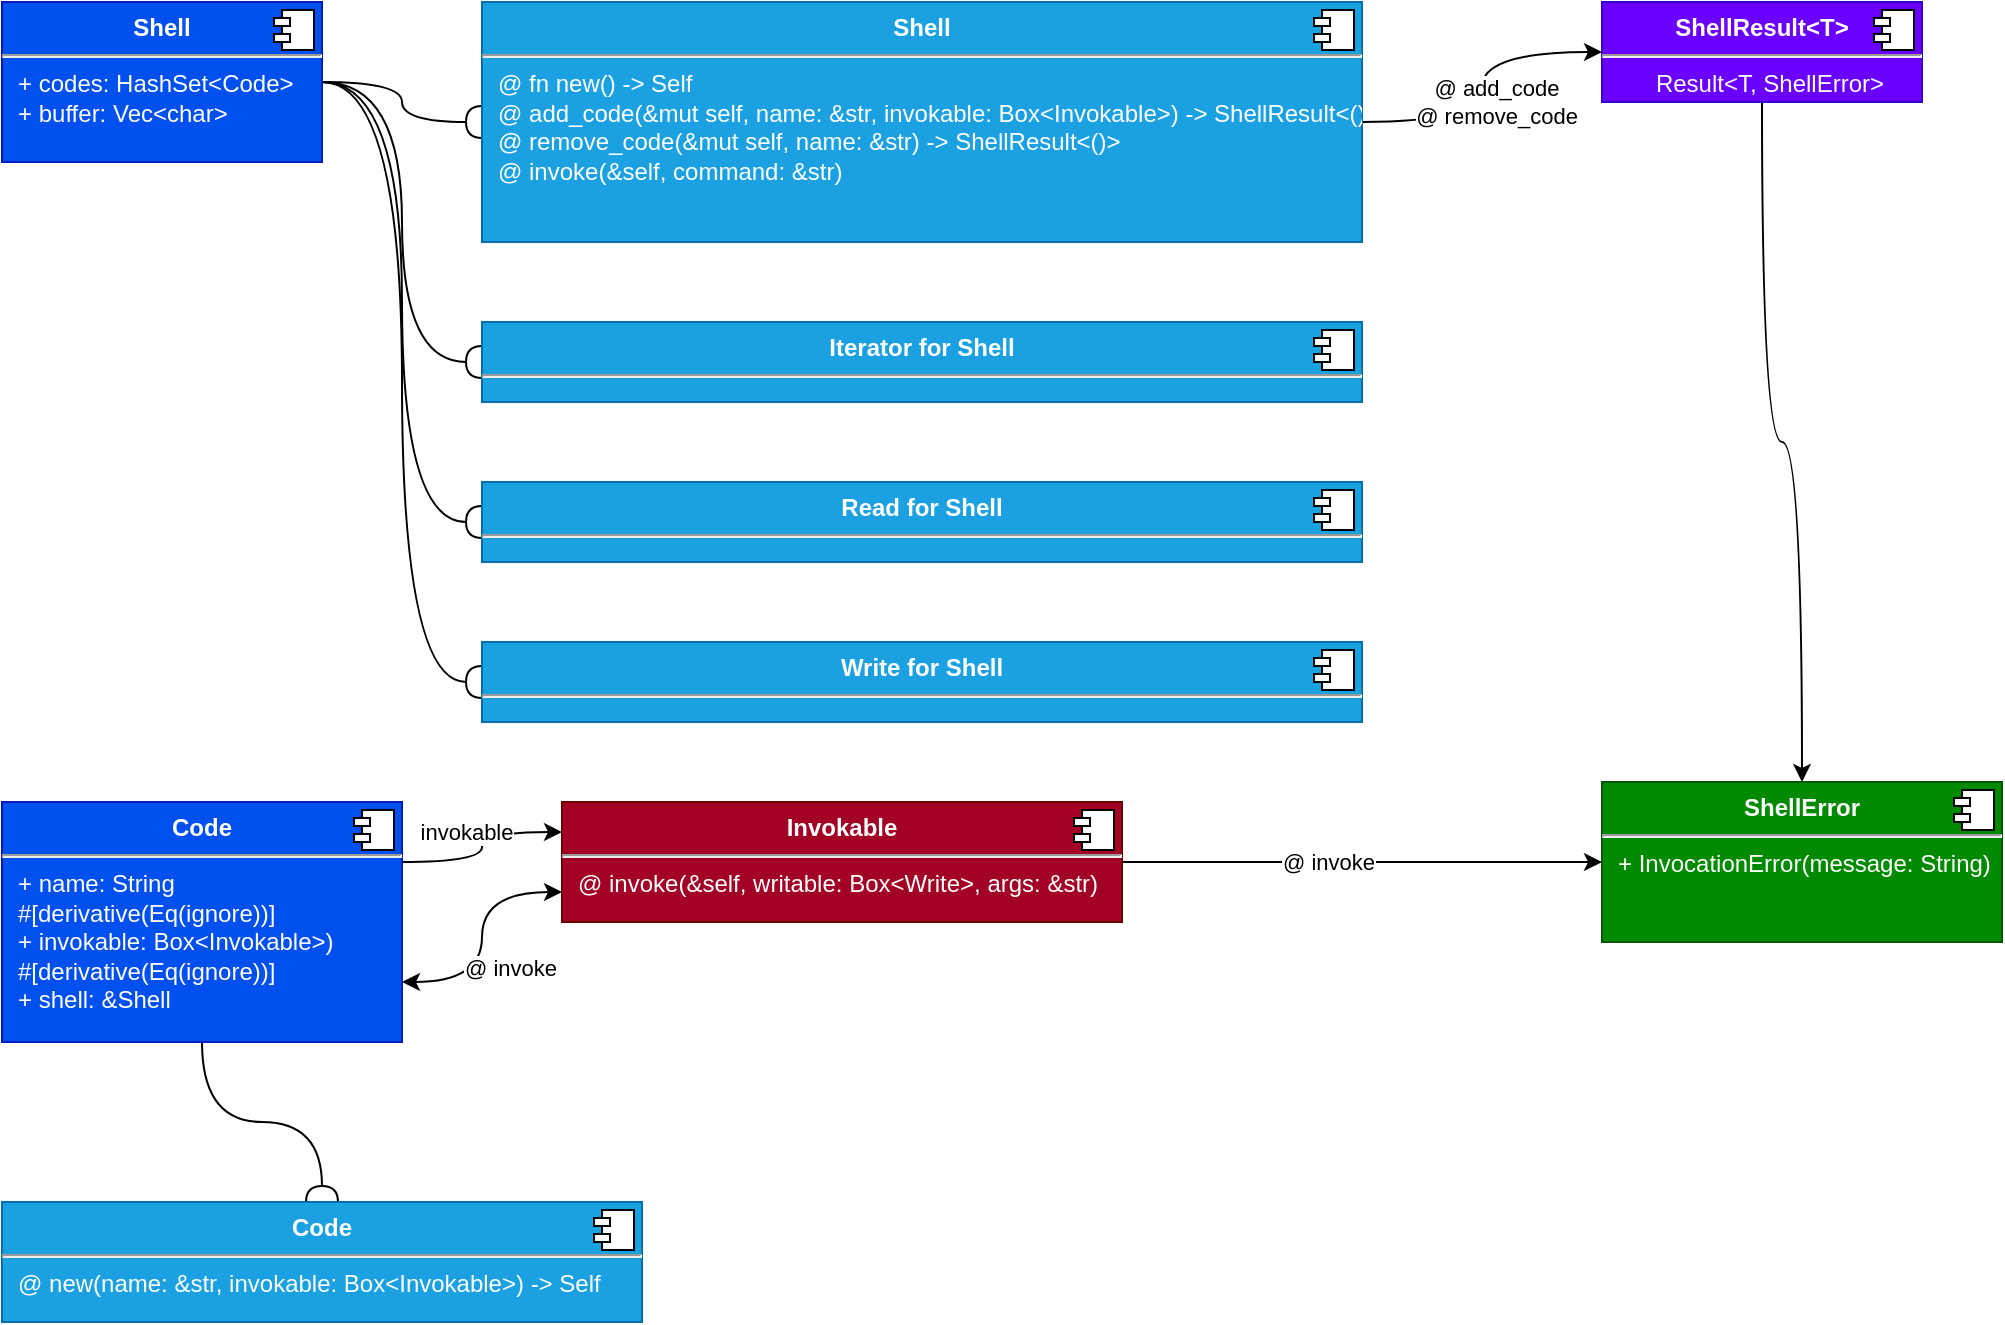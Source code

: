 <mxfile version="13.2.1" type="device"><diagram id="bq3d0rA2AJhD095M2U3_" name="crate"><mxGraphModel dx="890" dy="567" grid="1" gridSize="10" guides="1" tooltips="1" connect="1" arrows="1" fold="1" page="1" pageScale="1" pageWidth="850" pageHeight="1100" math="0" shadow="0"><root><mxCell id="0"/><mxCell id="1" parent="0"/><mxCell id="JnAcNnQnCiKANsKXuNxs-10" style="edgeStyle=orthogonalEdgeStyle;curved=1;orthogonalLoop=1;jettySize=auto;html=1;exitX=0;exitY=0.75;exitDx=0;exitDy=0;entryX=1;entryY=0.75;entryDx=0;entryDy=0;startArrow=classic;startFill=1;" edge="1" parent="1" source="JnAcNnQnCiKANsKXuNxs-1" target="JnAcNnQnCiKANsKXuNxs-3"><mxGeometry relative="1" as="geometry"/></mxCell><mxCell id="JnAcNnQnCiKANsKXuNxs-11" value="@ invoke" style="edgeLabel;html=1;align=center;verticalAlign=middle;resizable=0;points=[];" vertex="1" connectable="0" parent="JnAcNnQnCiKANsKXuNxs-10"><mxGeometry x="0.278" relative="1" as="geometry"><mxPoint x="13.5" y="-2.5" as="offset"/></mxGeometry></mxCell><mxCell id="JnAcNnQnCiKANsKXuNxs-39" style="edgeStyle=orthogonalEdgeStyle;curved=1;orthogonalLoop=1;jettySize=auto;html=1;entryX=0;entryY=0.5;entryDx=0;entryDy=0;startArrow=none;startFill=0;endArrow=classic;endFill=1;" edge="1" parent="1" source="JnAcNnQnCiKANsKXuNxs-1" target="JnAcNnQnCiKANsKXuNxs-36"><mxGeometry relative="1" as="geometry"/></mxCell><mxCell id="JnAcNnQnCiKANsKXuNxs-40" value="@ invoke" style="edgeLabel;html=1;align=center;verticalAlign=middle;resizable=0;points=[];" vertex="1" connectable="0" parent="JnAcNnQnCiKANsKXuNxs-39"><mxGeometry x="-0.283" y="-1" relative="1" as="geometry"><mxPoint x="17" y="-1" as="offset"/></mxGeometry></mxCell><mxCell id="JnAcNnQnCiKANsKXuNxs-1" value="&lt;p style=&quot;margin: 0px ; margin-top: 6px ; text-align: center&quot;&gt;&lt;b&gt;Invokable&lt;/b&gt;&lt;/p&gt;&lt;hr&gt;&lt;p style=&quot;margin: 0px ; margin-left: 8px&quot;&gt;@ invoke(&amp;amp;self, writable: Box&amp;lt;Write&amp;gt;, args: &amp;amp;str)&lt;br&gt;&lt;/p&gt;" style="align=left;overflow=fill;html=1;dropTarget=0;fillColor=#a20025;strokeColor=#6F0000;fontColor=#ffffff;" vertex="1" parent="1"><mxGeometry x="320" y="440" width="280" height="60" as="geometry"/></mxCell><mxCell id="JnAcNnQnCiKANsKXuNxs-2" value="" style="shape=component;jettyWidth=8;jettyHeight=4;" vertex="1" parent="JnAcNnQnCiKANsKXuNxs-1"><mxGeometry x="1" width="20" height="20" relative="1" as="geometry"><mxPoint x="-24" y="4" as="offset"/></mxGeometry></mxCell><mxCell id="JnAcNnQnCiKANsKXuNxs-5" style="edgeStyle=orthogonalEdgeStyle;orthogonalLoop=1;jettySize=auto;html=1;curved=1;exitX=1;exitY=0.25;exitDx=0;exitDy=0;entryX=0;entryY=0.25;entryDx=0;entryDy=0;" edge="1" parent="1" source="JnAcNnQnCiKANsKXuNxs-3" target="JnAcNnQnCiKANsKXuNxs-1"><mxGeometry relative="1" as="geometry"/></mxCell><mxCell id="JnAcNnQnCiKANsKXuNxs-6" value="invokable" style="edgeLabel;html=1;align=center;verticalAlign=middle;resizable=0;points=[];" vertex="1" connectable="0" parent="JnAcNnQnCiKANsKXuNxs-5"><mxGeometry x="0.248" y="-2" relative="1" as="geometry"><mxPoint x="-13" y="-2" as="offset"/></mxGeometry></mxCell><mxCell id="JnAcNnQnCiKANsKXuNxs-14" style="edgeStyle=orthogonalEdgeStyle;curved=1;orthogonalLoop=1;jettySize=auto;html=1;startArrow=none;startFill=0;endArrow=halfCircle;endFill=0;" edge="1" parent="1" source="JnAcNnQnCiKANsKXuNxs-3" target="JnAcNnQnCiKANsKXuNxs-12"><mxGeometry relative="1" as="geometry"/></mxCell><mxCell id="JnAcNnQnCiKANsKXuNxs-3" value="&lt;p style=&quot;margin: 0px ; margin-top: 6px ; text-align: center&quot;&gt;&lt;b&gt;Code&lt;/b&gt;&lt;/p&gt;&lt;hr&gt;&lt;p style=&quot;margin: 0px ; margin-left: 8px&quot;&gt;+ name: String&lt;/p&gt;&lt;p style=&quot;margin: 0px ; margin-left: 8px&quot;&gt;#[derivative(Eq(ignore))]&lt;br&gt;&lt;/p&gt;&lt;p style=&quot;margin: 0px ; margin-left: 8px&quot;&gt;+ invokable: Box&amp;lt;Invokable&amp;gt;)&lt;/p&gt;&lt;p style=&quot;margin: 0px ; margin-left: 8px&quot;&gt;#[derivative(Eq(ignore))]&lt;/p&gt;&lt;p style=&quot;margin: 0px ; margin-left: 8px&quot;&gt;+ shell: &amp;amp;Shell&lt;br&gt;&lt;/p&gt;" style="align=left;overflow=fill;html=1;dropTarget=0;fillColor=#0050ef;strokeColor=#001DBC;fontColor=#ffffff;" vertex="1" parent="1"><mxGeometry x="40" y="440" width="200" height="120" as="geometry"/></mxCell><mxCell id="JnAcNnQnCiKANsKXuNxs-4" value="" style="shape=component;jettyWidth=8;jettyHeight=4;" vertex="1" parent="JnAcNnQnCiKANsKXuNxs-3"><mxGeometry x="1" width="20" height="20" relative="1" as="geometry"><mxPoint x="-24" y="4" as="offset"/></mxGeometry></mxCell><mxCell id="JnAcNnQnCiKANsKXuNxs-12" value="&lt;p style=&quot;margin: 0px ; margin-top: 6px ; text-align: center&quot;&gt;&lt;b&gt;Code&lt;/b&gt;&lt;/p&gt;&lt;hr&gt;&lt;p style=&quot;margin: 0px ; margin-left: 8px&quot;&gt;@ new(name: &amp;amp;str, invokable: Box&amp;lt;Invokable&amp;gt;) -&amp;gt; Self&lt;br&gt;&lt;/p&gt;" style="align=left;overflow=fill;html=1;dropTarget=0;fillColor=#1ba1e2;strokeColor=#006EAF;fontColor=#ffffff;" vertex="1" parent="1"><mxGeometry x="40" y="640" width="320" height="60" as="geometry"/></mxCell><mxCell id="JnAcNnQnCiKANsKXuNxs-13" value="" style="shape=component;jettyWidth=8;jettyHeight=4;" vertex="1" parent="JnAcNnQnCiKANsKXuNxs-12"><mxGeometry x="1" width="20" height="20" relative="1" as="geometry"><mxPoint x="-24" y="4" as="offset"/></mxGeometry></mxCell><mxCell id="JnAcNnQnCiKANsKXuNxs-19" style="edgeStyle=orthogonalEdgeStyle;curved=1;orthogonalLoop=1;jettySize=auto;html=1;startArrow=none;startFill=0;endArrow=halfCircle;endFill=0;entryX=0;entryY=0.5;entryDx=0;entryDy=0;exitX=1;exitY=0.5;exitDx=0;exitDy=0;" edge="1" parent="1" source="JnAcNnQnCiKANsKXuNxs-15" target="JnAcNnQnCiKANsKXuNxs-17"><mxGeometry relative="1" as="geometry"/></mxCell><mxCell id="JnAcNnQnCiKANsKXuNxs-29" style="edgeStyle=orthogonalEdgeStyle;curved=1;orthogonalLoop=1;jettySize=auto;html=1;exitX=1;exitY=0.5;exitDx=0;exitDy=0;entryX=0;entryY=0.5;entryDx=0;entryDy=0;startArrow=none;startFill=0;endArrow=halfCircle;endFill=0;" edge="1" parent="1" source="JnAcNnQnCiKANsKXuNxs-15" target="JnAcNnQnCiKANsKXuNxs-20"><mxGeometry relative="1" as="geometry"/></mxCell><mxCell id="JnAcNnQnCiKANsKXuNxs-30" style="edgeStyle=orthogonalEdgeStyle;curved=1;orthogonalLoop=1;jettySize=auto;html=1;exitX=1;exitY=0.5;exitDx=0;exitDy=0;entryX=0;entryY=0.5;entryDx=0;entryDy=0;startArrow=none;startFill=0;endArrow=halfCircle;endFill=0;" edge="1" parent="1" source="JnAcNnQnCiKANsKXuNxs-15" target="JnAcNnQnCiKANsKXuNxs-23"><mxGeometry relative="1" as="geometry"/></mxCell><mxCell id="JnAcNnQnCiKANsKXuNxs-31" style="edgeStyle=orthogonalEdgeStyle;curved=1;orthogonalLoop=1;jettySize=auto;html=1;exitX=1;exitY=0.5;exitDx=0;exitDy=0;entryX=0;entryY=0.5;entryDx=0;entryDy=0;startArrow=none;startFill=0;endArrow=halfCircle;endFill=0;" edge="1" parent="1" source="JnAcNnQnCiKANsKXuNxs-15" target="JnAcNnQnCiKANsKXuNxs-25"><mxGeometry relative="1" as="geometry"/></mxCell><mxCell id="JnAcNnQnCiKANsKXuNxs-15" value="&lt;p style=&quot;margin: 0px ; margin-top: 6px ; text-align: center&quot;&gt;&lt;b&gt;Shell&lt;/b&gt;&lt;/p&gt;&lt;hr&gt;&lt;p style=&quot;margin: 0px ; margin-left: 8px&quot;&gt;+ codes: HashSet&amp;lt;Code&amp;gt;&lt;/p&gt;&lt;p style=&quot;margin: 0px ; margin-left: 8px&quot;&gt;+ buffer: Vec&amp;lt;char&amp;gt;&lt;br&gt;&lt;/p&gt;" style="align=left;overflow=fill;html=1;dropTarget=0;fillColor=#0050ef;strokeColor=#001DBC;fontColor=#ffffff;" vertex="1" parent="1"><mxGeometry x="40" y="40" width="160" height="80" as="geometry"/></mxCell><mxCell id="JnAcNnQnCiKANsKXuNxs-16" value="" style="shape=component;jettyWidth=8;jettyHeight=4;" vertex="1" parent="JnAcNnQnCiKANsKXuNxs-15"><mxGeometry x="1" width="20" height="20" relative="1" as="geometry"><mxPoint x="-24" y="4" as="offset"/></mxGeometry></mxCell><mxCell id="JnAcNnQnCiKANsKXuNxs-34" style="edgeStyle=orthogonalEdgeStyle;curved=1;orthogonalLoop=1;jettySize=auto;html=1;exitX=1;exitY=0.5;exitDx=0;exitDy=0;startArrow=none;startFill=0;endArrow=classic;endFill=1;" edge="1" parent="1" source="JnAcNnQnCiKANsKXuNxs-17" target="JnAcNnQnCiKANsKXuNxs-32"><mxGeometry relative="1" as="geometry"/></mxCell><mxCell id="JnAcNnQnCiKANsKXuNxs-35" value="&lt;div&gt;@ add_code&lt;/div&gt;&lt;div&gt;@ remove_code&lt;br&gt;&lt;/div&gt;" style="edgeLabel;html=1;align=center;verticalAlign=middle;resizable=0;points=[];" vertex="1" connectable="0" parent="JnAcNnQnCiKANsKXuNxs-34"><mxGeometry x="-0.347" y="-1" relative="1" as="geometry"><mxPoint x="16" y="-11" as="offset"/></mxGeometry></mxCell><mxCell id="JnAcNnQnCiKANsKXuNxs-17" value="&lt;p style=&quot;margin: 0px ; margin-top: 6px ; text-align: center&quot;&gt;&lt;b&gt;Shell&lt;/b&gt;&lt;/p&gt;&lt;hr&gt;&lt;p style=&quot;margin: 0px ; margin-left: 8px&quot;&gt;@ fn new() -&amp;gt; Self&lt;/p&gt;&lt;p style=&quot;margin: 0px ; margin-left: 8px&quot;&gt;@ add_code(&amp;amp;mut self, name: &amp;amp;str, invokable: Box&amp;lt;Invokable&amp;gt;) -&amp;gt; ShellResult&amp;lt;()&amp;gt;&lt;br&gt;&lt;/p&gt;&lt;p style=&quot;margin: 0px ; margin-left: 8px&quot;&gt;@ remove_code(&amp;amp;mut self, name: &amp;amp;str) -&amp;gt; ShellResult&amp;lt;()&amp;gt;&lt;/p&gt;&lt;p style=&quot;margin: 0px ; margin-left: 8px&quot;&gt;@ invoke(&amp;amp;self, command: &amp;amp;str)&lt;br&gt;&lt;/p&gt;" style="align=left;overflow=fill;html=1;dropTarget=0;fillColor=#1ba1e2;strokeColor=#006EAF;fontColor=#ffffff;" vertex="1" parent="1"><mxGeometry x="280" y="40" width="440" height="120" as="geometry"/></mxCell><mxCell id="JnAcNnQnCiKANsKXuNxs-18" value="" style="shape=component;jettyWidth=8;jettyHeight=4;" vertex="1" parent="JnAcNnQnCiKANsKXuNxs-17"><mxGeometry x="1" width="20" height="20" relative="1" as="geometry"><mxPoint x="-24" y="4" as="offset"/></mxGeometry></mxCell><mxCell id="JnAcNnQnCiKANsKXuNxs-20" value="&lt;p style=&quot;margin: 0px ; margin-top: 6px ; text-align: center&quot;&gt;&lt;b&gt;Iterator for Shell&lt;/b&gt;&lt;/p&gt;&lt;hr&gt;&lt;p style=&quot;margin: 0px ; margin-left: 8px&quot;&gt;&lt;br&gt;&lt;/p&gt;" style="align=left;overflow=fill;html=1;dropTarget=0;fillColor=#1ba1e2;strokeColor=#006EAF;fontColor=#ffffff;" vertex="1" parent="1"><mxGeometry x="280" y="200" width="440" height="40" as="geometry"/></mxCell><mxCell id="JnAcNnQnCiKANsKXuNxs-21" value="" style="shape=component;jettyWidth=8;jettyHeight=4;" vertex="1" parent="JnAcNnQnCiKANsKXuNxs-20"><mxGeometry x="1" width="20" height="20" relative="1" as="geometry"><mxPoint x="-24" y="4" as="offset"/></mxGeometry></mxCell><mxCell id="JnAcNnQnCiKANsKXuNxs-23" value="&lt;p style=&quot;margin: 0px ; margin-top: 6px ; text-align: center&quot;&gt;&lt;b&gt;Read for Shell&lt;/b&gt;&lt;/p&gt;&lt;hr&gt;&lt;p style=&quot;margin: 0px ; margin-left: 8px&quot;&gt;&lt;br&gt;&lt;/p&gt;" style="align=left;overflow=fill;html=1;dropTarget=0;fillColor=#1ba1e2;strokeColor=#006EAF;fontColor=#ffffff;" vertex="1" parent="1"><mxGeometry x="280" y="280" width="440" height="40" as="geometry"/></mxCell><mxCell id="JnAcNnQnCiKANsKXuNxs-24" value="" style="shape=component;jettyWidth=8;jettyHeight=4;" vertex="1" parent="JnAcNnQnCiKANsKXuNxs-23"><mxGeometry x="1" width="20" height="20" relative="1" as="geometry"><mxPoint x="-24" y="4" as="offset"/></mxGeometry></mxCell><mxCell id="JnAcNnQnCiKANsKXuNxs-25" value="&lt;p style=&quot;margin: 0px ; margin-top: 6px ; text-align: center&quot;&gt;&lt;b&gt;Write for Shell&lt;/b&gt;&lt;/p&gt;&lt;hr&gt;&lt;p style=&quot;margin: 0px ; margin-left: 8px&quot;&gt;&lt;br&gt;&lt;/p&gt;" style="align=left;overflow=fill;html=1;dropTarget=0;fillColor=#1ba1e2;strokeColor=#006EAF;fontColor=#ffffff;" vertex="1" parent="1"><mxGeometry x="280" y="360" width="440" height="40" as="geometry"/></mxCell><mxCell id="JnAcNnQnCiKANsKXuNxs-26" value="" style="shape=component;jettyWidth=8;jettyHeight=4;" vertex="1" parent="JnAcNnQnCiKANsKXuNxs-25"><mxGeometry x="1" width="20" height="20" relative="1" as="geometry"><mxPoint x="-24" y="4" as="offset"/></mxGeometry></mxCell><mxCell id="JnAcNnQnCiKANsKXuNxs-38" style="edgeStyle=orthogonalEdgeStyle;curved=1;orthogonalLoop=1;jettySize=auto;html=1;startArrow=none;startFill=0;endArrow=classic;endFill=1;" edge="1" parent="1" source="JnAcNnQnCiKANsKXuNxs-32" target="JnAcNnQnCiKANsKXuNxs-36"><mxGeometry relative="1" as="geometry"/></mxCell><mxCell id="JnAcNnQnCiKANsKXuNxs-32" value="&lt;p style=&quot;margin: 0px ; margin-top: 6px ; text-align: center&quot;&gt;&lt;b&gt;ShellResult&amp;lt;T&amp;gt;&lt;/b&gt;&lt;/p&gt;&lt;hr&gt;&lt;p style=&quot;margin: 0px ; margin-left: 8px&quot; align=&quot;center&quot;&gt;Result&amp;lt;T, ShellError&amp;gt;&lt;br&gt;&lt;/p&gt;" style="align=left;overflow=fill;html=1;dropTarget=0;fillColor=#6a00ff;strokeColor=#3700CC;fontColor=#ffffff;" vertex="1" parent="1"><mxGeometry x="840" y="40" width="160" height="50" as="geometry"/></mxCell><mxCell id="JnAcNnQnCiKANsKXuNxs-33" value="" style="shape=component;jettyWidth=8;jettyHeight=4;" vertex="1" parent="JnAcNnQnCiKANsKXuNxs-32"><mxGeometry x="1" width="20" height="20" relative="1" as="geometry"><mxPoint x="-24" y="4" as="offset"/></mxGeometry></mxCell><mxCell id="JnAcNnQnCiKANsKXuNxs-36" value="&lt;p style=&quot;margin: 0px ; margin-top: 6px ; text-align: center&quot;&gt;&lt;b&gt;ShellError&lt;/b&gt;&lt;/p&gt;&lt;hr&gt;&lt;p style=&quot;margin: 0px ; margin-left: 8px&quot;&gt;+ InvocationError(message: String)&lt;br&gt;&lt;/p&gt;" style="align=left;overflow=fill;html=1;dropTarget=0;fillColor=#008a00;strokeColor=#005700;fontColor=#ffffff;" vertex="1" parent="1"><mxGeometry x="840" y="430" width="200" height="80" as="geometry"/></mxCell><mxCell id="JnAcNnQnCiKANsKXuNxs-37" value="" style="shape=component;jettyWidth=8;jettyHeight=4;" vertex="1" parent="JnAcNnQnCiKANsKXuNxs-36"><mxGeometry x="1" width="20" height="20" relative="1" as="geometry"><mxPoint x="-24" y="4" as="offset"/></mxGeometry></mxCell></root></mxGraphModel></diagram></mxfile>